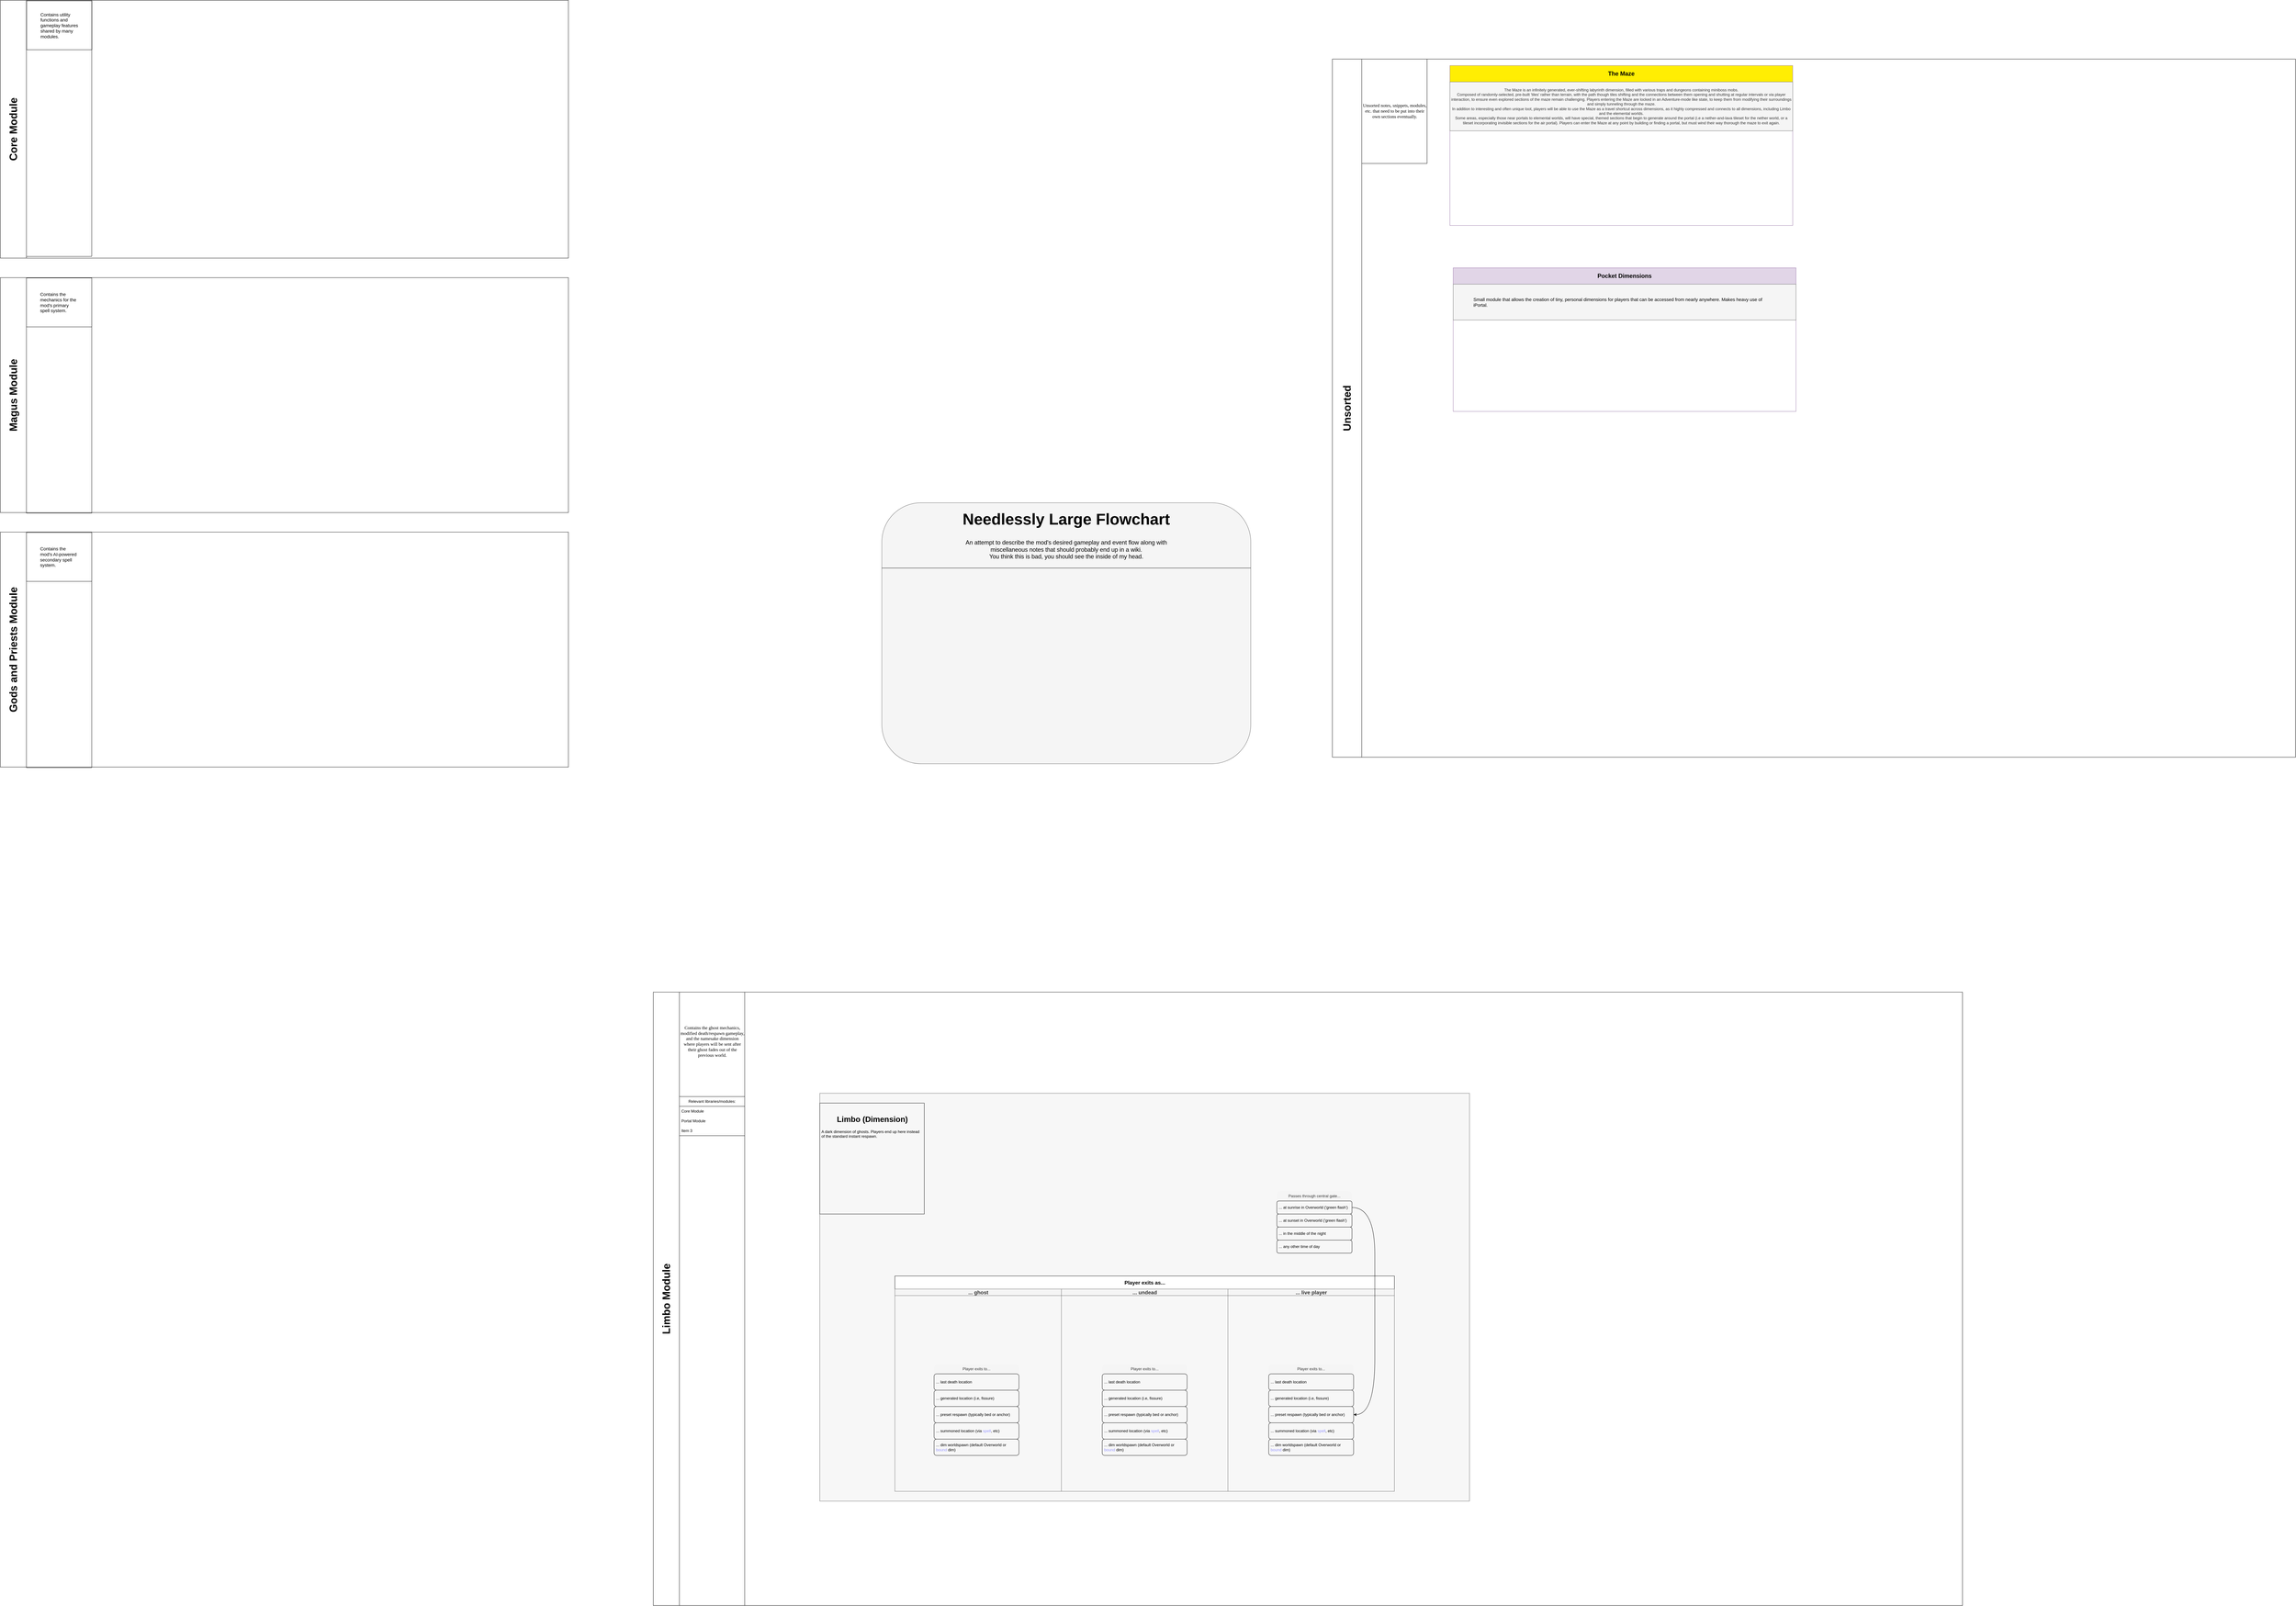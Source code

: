 <mxfile version="24.0.2" type="github">
  <diagram name="Page-1" id="ru8x-6SEYgcmRr3bDYl3">
    <mxGraphModel dx="4563" dy="6198" grid="1" gridSize="10" guides="1" tooltips="1" connect="1" arrows="1" fold="1" page="1" pageScale="1" pageWidth="850" pageHeight="1100" math="0" shadow="0">
      <root>
        <mxCell id="0" />
        <mxCell id="1" parent="0" />
        <mxCell id="hJwXs7jUDwG8n3oh1j8G-1" value="&lt;div style=&quot;font-size: 32px;&quot;&gt;Limbo Module&lt;/div&gt;" style="swimlane;horizontal=0;whiteSpace=wrap;html=1;startSize=80;" vertex="1" parent="1">
          <mxGeometry x="-740" y="-2150" width="4010" height="1880" as="geometry" />
        </mxCell>
        <mxCell id="hJwXs7jUDwG8n3oh1j8G-25" value="" style="rounded=0;whiteSpace=wrap;html=1;fillColor=#f5f5f5;fontColor=#333333;strokeColor=#666666;fillOpacity=80;container=1;" vertex="1" parent="hJwXs7jUDwG8n3oh1j8G-1">
          <mxGeometry x="510" y="310" width="1990" height="1250" as="geometry" />
        </mxCell>
        <mxCell id="r1Zy6kbpca9WmV-mYbv3-1" value="&lt;div style=&quot;font-size: 13px;&quot;&gt;&lt;font style=&quot;font-size: 16px;&quot;&gt;Player exits as...&lt;/font&gt;&lt;/div&gt;" style="swimlane;childLayout=stackLayout;resizeParent=1;resizeParentMax=0;startSize=40;html=1;" parent="hJwXs7jUDwG8n3oh1j8G-25" vertex="1">
          <mxGeometry x="230" y="560" width="1530" height="660" as="geometry" />
        </mxCell>
        <mxCell id="r1Zy6kbpca9WmV-mYbv3-2" value="&lt;div style=&quot;font-size: 13px;&quot;&gt;&lt;font style=&quot;font-size: 16px;&quot;&gt;... ghost&lt;/font&gt;&lt;/div&gt;" style="swimlane;startSize=20;html=1;fillColor=#f5f5f5;fontColor=#333333;strokeColor=#666666;" parent="r1Zy6kbpca9WmV-mYbv3-1" vertex="1">
          <mxGeometry y="40" width="510" height="620" as="geometry" />
        </mxCell>
        <mxCell id="r1Zy6kbpca9WmV-mYbv3-15" value="&lt;div&gt;Player exits to...&lt;/div&gt;" style="swimlane;fontStyle=0;childLayout=stackLayout;horizontal=1;startSize=30;horizontalStack=0;resizeParent=1;resizeParentMax=0;resizeLast=0;collapsible=1;marginBottom=0;whiteSpace=wrap;html=1;rounded=1;glass=0;strokeColor=none;fillColor=#f5f5f5;fontColor=#333333;" parent="r1Zy6kbpca9WmV-mYbv3-2" vertex="1">
          <mxGeometry x="120" y="230" width="260" height="280" as="geometry">
            <mxRectangle x="580" y="230" width="110" height="30" as="alternateBounds" />
          </mxGeometry>
        </mxCell>
        <mxCell id="r1Zy6kbpca9WmV-mYbv3-16" value="... last death location" style="text;align=left;verticalAlign=middle;spacingLeft=4;spacingRight=4;overflow=hidden;points=[[0,0.5],[1,0.5]];portConstraint=eastwest;rotatable=0;whiteSpace=wrap;html=1;rounded=1;comic=0;strokeColor=default;imageWidth=24;imageAspect=1;" parent="r1Zy6kbpca9WmV-mYbv3-15" vertex="1">
          <mxGeometry y="30" width="260" height="50" as="geometry" />
        </mxCell>
        <mxCell id="r1Zy6kbpca9WmV-mYbv3-17" value="&lt;div&gt;... generated location (i.e, fissure)&lt;br&gt;&lt;/div&gt;" style="text;strokeColor=default;fillColor=none;align=left;verticalAlign=middle;spacingLeft=4;spacingRight=4;overflow=hidden;points=[[0,0.5],[1,0.5]];portConstraint=eastwest;rotatable=0;whiteSpace=wrap;html=1;rounded=1;" parent="r1Zy6kbpca9WmV-mYbv3-15" vertex="1">
          <mxGeometry y="80" width="260" height="50" as="geometry" />
        </mxCell>
        <mxCell id="r1Zy6kbpca9WmV-mYbv3-18" value="&lt;div style=&quot;&quot;&gt;... preset respawn &lt;font style=&quot;font-size: 12px;&quot;&gt;(typically bed or anchor)&lt;/font&gt;&lt;/div&gt;" style="text;strokeColor=default;fillColor=none;align=left;verticalAlign=middle;spacingLeft=4;spacingRight=4;overflow=hidden;points=[[0,0.5],[1,0.5]];portConstraint=eastwest;rotatable=0;whiteSpace=wrap;html=1;rounded=1;" parent="r1Zy6kbpca9WmV-mYbv3-15" vertex="1">
          <mxGeometry y="130" width="260" height="50" as="geometry" />
        </mxCell>
        <mxCell id="r1Zy6kbpca9WmV-mYbv3-19" value="&lt;div&gt;... summoned location (via &lt;font color=&quot;#9999ff&quot;&gt;spell&lt;/font&gt;, etc)&lt;br&gt;&lt;/div&gt;" style="text;strokeColor=default;fillColor=none;align=left;verticalAlign=middle;spacingLeft=4;spacingRight=4;overflow=hidden;points=[[0,0.5],[1,0.5]];portConstraint=eastwest;rotatable=0;whiteSpace=wrap;html=1;rounded=1;" parent="r1Zy6kbpca9WmV-mYbv3-15" vertex="1">
          <mxGeometry y="180" width="260" height="50" as="geometry" />
        </mxCell>
        <mxCell id="r1Zy6kbpca9WmV-mYbv3-20" value="&lt;div&gt;... dim worldspawn (default Overworld or &lt;font color=&quot;#9999ff&quot;&gt;bound &lt;/font&gt;dim)&lt;/div&gt;" style="text;strokeColor=default;fillColor=none;align=left;verticalAlign=middle;spacingLeft=4;spacingRight=4;overflow=hidden;points=[[0,0.5],[1,0.5]];portConstraint=eastwest;rotatable=0;whiteSpace=wrap;html=1;rounded=1;" parent="r1Zy6kbpca9WmV-mYbv3-15" vertex="1">
          <mxGeometry y="230" width="260" height="50" as="geometry" />
        </mxCell>
        <mxCell id="r1Zy6kbpca9WmV-mYbv3-3" value="&lt;div style=&quot;font-size: 13px;&quot;&gt;&lt;font style=&quot;font-size: 16px;&quot;&gt;... undead&lt;/font&gt;&lt;/div&gt;" style="swimlane;startSize=20;html=1;fillColor=#f5f5f5;fontColor=#333333;strokeColor=#666666;" parent="r1Zy6kbpca9WmV-mYbv3-1" vertex="1">
          <mxGeometry x="510" y="40" width="510" height="620" as="geometry" />
        </mxCell>
        <mxCell id="r1Zy6kbpca9WmV-mYbv3-21" value="&lt;div&gt;Player exits to...&lt;/div&gt;" style="swimlane;fontStyle=0;childLayout=stackLayout;horizontal=1;startSize=30;horizontalStack=0;resizeParent=1;resizeParentMax=0;resizeLast=0;collapsible=1;marginBottom=0;whiteSpace=wrap;html=1;rounded=1;glass=0;strokeColor=none;fillColor=#f5f5f5;fontColor=#333333;" parent="r1Zy6kbpca9WmV-mYbv3-3" vertex="1">
          <mxGeometry x="125" y="230" width="260" height="280" as="geometry">
            <mxRectangle x="580" y="230" width="110" height="30" as="alternateBounds" />
          </mxGeometry>
        </mxCell>
        <mxCell id="r1Zy6kbpca9WmV-mYbv3-22" value="... last death location" style="text;align=left;verticalAlign=middle;spacingLeft=4;spacingRight=4;overflow=hidden;points=[[0,0.5],[1,0.5]];portConstraint=eastwest;rotatable=0;whiteSpace=wrap;html=1;rounded=1;comic=0;strokeColor=default;imageWidth=24;imageAspect=1;" parent="r1Zy6kbpca9WmV-mYbv3-21" vertex="1">
          <mxGeometry y="30" width="260" height="50" as="geometry" />
        </mxCell>
        <mxCell id="r1Zy6kbpca9WmV-mYbv3-23" value="&lt;div&gt;... generated location (i.e, fissure)&lt;br&gt;&lt;/div&gt;" style="text;strokeColor=default;fillColor=none;align=left;verticalAlign=middle;spacingLeft=4;spacingRight=4;overflow=hidden;points=[[0,0.5],[1,0.5]];portConstraint=eastwest;rotatable=0;whiteSpace=wrap;html=1;rounded=1;" parent="r1Zy6kbpca9WmV-mYbv3-21" vertex="1">
          <mxGeometry y="80" width="260" height="50" as="geometry" />
        </mxCell>
        <mxCell id="r1Zy6kbpca9WmV-mYbv3-24" value="&lt;div style=&quot;&quot;&gt;... preset respawn &lt;font style=&quot;font-size: 12px;&quot;&gt;(typically bed or anchor)&lt;/font&gt;&lt;/div&gt;" style="text;strokeColor=default;fillColor=none;align=left;verticalAlign=middle;spacingLeft=4;spacingRight=4;overflow=hidden;points=[[0,0.5],[1,0.5]];portConstraint=eastwest;rotatable=0;whiteSpace=wrap;html=1;rounded=1;" parent="r1Zy6kbpca9WmV-mYbv3-21" vertex="1">
          <mxGeometry y="130" width="260" height="50" as="geometry" />
        </mxCell>
        <mxCell id="r1Zy6kbpca9WmV-mYbv3-25" value="&lt;div&gt;... summoned location (via &lt;font color=&quot;#9999ff&quot;&gt;spell&lt;/font&gt;, etc)&lt;br&gt;&lt;/div&gt;" style="text;strokeColor=default;fillColor=none;align=left;verticalAlign=middle;spacingLeft=4;spacingRight=4;overflow=hidden;points=[[0,0.5],[1,0.5]];portConstraint=eastwest;rotatable=0;whiteSpace=wrap;html=1;rounded=1;" parent="r1Zy6kbpca9WmV-mYbv3-21" vertex="1">
          <mxGeometry y="180" width="260" height="50" as="geometry" />
        </mxCell>
        <mxCell id="r1Zy6kbpca9WmV-mYbv3-26" value="&lt;div&gt;... dim worldspawn (default Overworld or &lt;font color=&quot;#9999ff&quot;&gt;bound &lt;/font&gt;dim)&lt;/div&gt;" style="text;strokeColor=default;fillColor=none;align=left;verticalAlign=middle;spacingLeft=4;spacingRight=4;overflow=hidden;points=[[0,0.5],[1,0.5]];portConstraint=eastwest;rotatable=0;whiteSpace=wrap;html=1;rounded=1;" parent="r1Zy6kbpca9WmV-mYbv3-21" vertex="1">
          <mxGeometry y="230" width="260" height="50" as="geometry" />
        </mxCell>
        <mxCell id="r1Zy6kbpca9WmV-mYbv3-4" value="&lt;div style=&quot;font-size: 13px;&quot;&gt;&lt;font style=&quot;font-size: 16px;&quot;&gt;... live player&lt;/font&gt;&lt;/div&gt;" style="swimlane;startSize=20;html=1;fillColor=#f5f5f5;fontColor=#333333;strokeColor=#666666;" parent="r1Zy6kbpca9WmV-mYbv3-1" vertex="1">
          <mxGeometry x="1020" y="40" width="510" height="620" as="geometry" />
        </mxCell>
        <mxCell id="r1Zy6kbpca9WmV-mYbv3-27" value="&lt;div&gt;Player exits to...&lt;/div&gt;" style="swimlane;fontStyle=0;childLayout=stackLayout;horizontal=1;startSize=30;horizontalStack=0;resizeParent=1;resizeParentMax=0;resizeLast=0;collapsible=1;marginBottom=0;whiteSpace=wrap;html=1;rounded=1;glass=0;strokeColor=none;fillColor=#f5f5f5;fontColor=#333333;" parent="r1Zy6kbpca9WmV-mYbv3-4" vertex="1">
          <mxGeometry x="125" y="230" width="260" height="280" as="geometry">
            <mxRectangle x="580" y="230" width="110" height="30" as="alternateBounds" />
          </mxGeometry>
        </mxCell>
        <mxCell id="r1Zy6kbpca9WmV-mYbv3-28" value="... last death location" style="text;align=left;verticalAlign=middle;spacingLeft=4;spacingRight=4;overflow=hidden;points=[[0,0.5],[1,0.5]];portConstraint=eastwest;rotatable=0;whiteSpace=wrap;html=1;rounded=1;comic=0;strokeColor=default;imageWidth=24;imageAspect=1;" parent="r1Zy6kbpca9WmV-mYbv3-27" vertex="1">
          <mxGeometry y="30" width="260" height="50" as="geometry" />
        </mxCell>
        <mxCell id="r1Zy6kbpca9WmV-mYbv3-29" value="&lt;div&gt;... generated location (i.e, fissure)&lt;br&gt;&lt;/div&gt;" style="text;strokeColor=default;fillColor=none;align=left;verticalAlign=middle;spacingLeft=4;spacingRight=4;overflow=hidden;points=[[0,0.5],[1,0.5]];portConstraint=eastwest;rotatable=0;whiteSpace=wrap;html=1;rounded=1;" parent="r1Zy6kbpca9WmV-mYbv3-27" vertex="1">
          <mxGeometry y="80" width="260" height="50" as="geometry" />
        </mxCell>
        <mxCell id="r1Zy6kbpca9WmV-mYbv3-30" value="&lt;div style=&quot;&quot;&gt;... preset respawn &lt;font style=&quot;font-size: 12px;&quot;&gt;(typically bed or anchor)&lt;/font&gt;&lt;/div&gt;" style="text;strokeColor=default;fillColor=none;align=left;verticalAlign=middle;spacingLeft=4;spacingRight=4;overflow=hidden;points=[[0,0.5],[1,0.5]];portConstraint=eastwest;rotatable=0;whiteSpace=wrap;html=1;rounded=1;" parent="r1Zy6kbpca9WmV-mYbv3-27" vertex="1">
          <mxGeometry y="130" width="260" height="50" as="geometry" />
        </mxCell>
        <mxCell id="r1Zy6kbpca9WmV-mYbv3-31" value="&lt;div&gt;... summoned location (via &lt;font color=&quot;#9999ff&quot;&gt;spell&lt;/font&gt;, etc)&lt;br&gt;&lt;/div&gt;" style="text;strokeColor=default;fillColor=none;align=left;verticalAlign=middle;spacingLeft=4;spacingRight=4;overflow=hidden;points=[[0,0.5],[1,0.5]];portConstraint=eastwest;rotatable=0;whiteSpace=wrap;html=1;rounded=1;" parent="r1Zy6kbpca9WmV-mYbv3-27" vertex="1">
          <mxGeometry y="180" width="260" height="50" as="geometry" />
        </mxCell>
        <mxCell id="r1Zy6kbpca9WmV-mYbv3-32" value="&lt;div&gt;... dim worldspawn (default Overworld or &lt;font color=&quot;#9999ff&quot;&gt;bound &lt;/font&gt;dim)&lt;/div&gt;" style="text;strokeColor=default;fillColor=none;align=left;verticalAlign=middle;spacingLeft=4;spacingRight=4;overflow=hidden;points=[[0,0.5],[1,0.5]];portConstraint=eastwest;rotatable=0;whiteSpace=wrap;html=1;rounded=1;" parent="r1Zy6kbpca9WmV-mYbv3-27" vertex="1">
          <mxGeometry y="230" width="260" height="50" as="geometry" />
        </mxCell>
        <mxCell id="r1Zy6kbpca9WmV-mYbv3-40" value="Passes through central gate..." style="swimlane;fontStyle=0;childLayout=stackLayout;horizontal=1;startSize=30;horizontalStack=0;resizeParent=1;resizeParentMax=0;resizeLast=0;collapsible=1;marginBottom=0;whiteSpace=wrap;html=1;rounded=1;strokeColor=none;fillColor=#f5f5f5;fontColor=#333333;" parent="hJwXs7jUDwG8n3oh1j8G-25" vertex="1">
          <mxGeometry x="1400" y="300" width="230" height="190" as="geometry" />
        </mxCell>
        <mxCell id="NXboeLwOr5gCQjajVLQA-1" value="&lt;div&gt;... at sunrise in Overworld (&#39;green flash&#39;)&lt;/div&gt;" style="text;strokeColor=default;fillColor=none;align=left;verticalAlign=middle;spacingLeft=4;spacingRight=4;overflow=hidden;points=[[0,0.5],[1,0.5]];portConstraint=eastwest;rotatable=0;whiteSpace=wrap;html=1;rounded=1;" parent="r1Zy6kbpca9WmV-mYbv3-40" vertex="1">
          <mxGeometry y="30" width="230" height="40" as="geometry" />
        </mxCell>
        <mxCell id="r1Zy6kbpca9WmV-mYbv3-41" value="... at sunset in Overworld (&#39;green flash&#39;)" style="text;strokeColor=default;fillColor=none;align=left;verticalAlign=middle;spacingLeft=4;spacingRight=4;overflow=hidden;points=[[0,0.5],[1,0.5]];portConstraint=eastwest;rotatable=0;whiteSpace=wrap;html=1;rounded=1;" parent="r1Zy6kbpca9WmV-mYbv3-40" vertex="1">
          <mxGeometry y="70" width="230" height="40" as="geometry" />
        </mxCell>
        <mxCell id="r1Zy6kbpca9WmV-mYbv3-43" value="... in the middle of the night" style="text;strokeColor=default;fillColor=none;align=left;verticalAlign=middle;spacingLeft=4;spacingRight=4;overflow=hidden;points=[[0,0.5],[1,0.5]];portConstraint=eastwest;rotatable=0;whiteSpace=wrap;html=1;rounded=1;" parent="r1Zy6kbpca9WmV-mYbv3-40" vertex="1">
          <mxGeometry y="110" width="230" height="40" as="geometry" />
        </mxCell>
        <mxCell id="r1Zy6kbpca9WmV-mYbv3-42" value="... any other time of day" style="text;strokeColor=default;fillColor=none;align=left;verticalAlign=middle;spacingLeft=4;spacingRight=4;overflow=hidden;points=[[0,0.5],[1,0.5]];portConstraint=eastwest;rotatable=0;whiteSpace=wrap;html=1;rounded=1;" parent="r1Zy6kbpca9WmV-mYbv3-40" vertex="1">
          <mxGeometry y="150" width="230" height="40" as="geometry" />
        </mxCell>
        <mxCell id="NXboeLwOr5gCQjajVLQA-3" value="" style="curved=1;endArrow=classic;html=1;rounded=0;exitX=1;exitY=0.5;exitDx=0;exitDy=0;entryX=1;entryY=0.5;entryDx=0;entryDy=0;" parent="hJwXs7jUDwG8n3oh1j8G-25" source="NXboeLwOr5gCQjajVLQA-1" target="r1Zy6kbpca9WmV-mYbv3-30" edge="1">
          <mxGeometry width="50" height="50" relative="1" as="geometry">
            <mxPoint x="1720" y="360" as="sourcePoint" />
            <mxPoint x="1670" y="410" as="targetPoint" />
            <Array as="points">
              <mxPoint x="1700" y="350" />
              <mxPoint x="1700" y="640" />
              <mxPoint x="1700" y="985" />
            </Array>
          </mxGeometry>
        </mxCell>
        <mxCell id="hJwXs7jUDwG8n3oh1j8G-27" value="" style="swimlane;startSize=0;rounded=0;" vertex="1" parent="hJwXs7jUDwG8n3oh1j8G-25">
          <mxGeometry y="30" width="320" height="340" as="geometry" />
        </mxCell>
        <mxCell id="hJwXs7jUDwG8n3oh1j8G-5" value="&lt;h1 align=&quot;center&quot;&gt;Limbo (Dimension)&lt;br&gt;&lt;/h1&gt;&lt;p&gt;A dark dimension of ghosts. Players end up here instead of the standard instant respawn.&lt;br&gt;&lt;/p&gt;" style="text;html=1;spacing=5;spacingTop=-20;whiteSpace=wrap;overflow=hidden;rounded=0;fillColor=none;fillStyle=auto;" vertex="1" parent="hJwXs7jUDwG8n3oh1j8G-27">
          <mxGeometry y="30" width="320" height="310" as="geometry" />
        </mxCell>
        <mxCell id="hJwXs7jUDwG8n3oh1j8G-29" value="" style="swimlane;startSize=0;rotation=90;" vertex="1" parent="hJwXs7jUDwG8n3oh1j8G-1">
          <mxGeometry x="-760" y="840" width="1880" height="200" as="geometry" />
        </mxCell>
        <mxCell id="hJwXs7jUDwG8n3oh1j8G-30" value="&lt;div align=&quot;center&quot;&gt;&lt;font face=&quot;Lucida Console&quot; style=&quot;font-size: 14px;&quot;&gt;Contains the ghost mechanics, modified death/respawn gameplay, and the namesake dimension where players will be sent after their ghost fades out of the previous world.&lt;/font&gt;&lt;/div&gt;&lt;div align=&quot;center&quot;&gt;&lt;font face=&quot;Lucida Console&quot; style=&quot;font-size: 14px;&quot;&gt;&lt;br&gt;&lt;/font&gt;&lt;/div&gt;" style="text;html=1;align=left;verticalAlign=middle;whiteSpace=wrap;rounded=0;strokeColor=default;" vertex="1" parent="hJwXs7jUDwG8n3oh1j8G-29">
          <mxGeometry x="840" y="-840" width="200" height="320" as="geometry" />
        </mxCell>
        <mxCell id="hJwXs7jUDwG8n3oh1j8G-73" value="Relevant libraries/modules:" style="swimlane;fontStyle=0;childLayout=stackLayout;horizontal=1;startSize=30;horizontalStack=0;resizeParent=1;resizeParentMax=0;resizeLast=0;collapsible=1;marginBottom=0;whiteSpace=wrap;html=1;" vertex="1" parent="hJwXs7jUDwG8n3oh1j8G-1">
          <mxGeometry x="80" y="320" width="200" height="120" as="geometry" />
        </mxCell>
        <mxCell id="hJwXs7jUDwG8n3oh1j8G-74" value="&lt;div&gt;Core Module&lt;/div&gt;" style="text;strokeColor=none;fillColor=none;align=left;verticalAlign=middle;spacingLeft=4;spacingRight=4;overflow=hidden;points=[[0,0.5],[1,0.5]];portConstraint=eastwest;rotatable=0;whiteSpace=wrap;html=1;" vertex="1" parent="hJwXs7jUDwG8n3oh1j8G-73">
          <mxGeometry y="30" width="200" height="30" as="geometry" />
        </mxCell>
        <mxCell id="hJwXs7jUDwG8n3oh1j8G-75" value="&lt;div&gt;Portal Module&lt;/div&gt;" style="text;strokeColor=none;fillColor=none;align=left;verticalAlign=middle;spacingLeft=4;spacingRight=4;overflow=hidden;points=[[0,0.5],[1,0.5]];portConstraint=eastwest;rotatable=0;whiteSpace=wrap;html=1;" vertex="1" parent="hJwXs7jUDwG8n3oh1j8G-73">
          <mxGeometry y="60" width="200" height="30" as="geometry" />
        </mxCell>
        <mxCell id="hJwXs7jUDwG8n3oh1j8G-76" value="Item 3" style="text;strokeColor=none;fillColor=none;align=left;verticalAlign=middle;spacingLeft=4;spacingRight=4;overflow=hidden;points=[[0,0.5],[1,0.5]];portConstraint=eastwest;rotatable=0;whiteSpace=wrap;html=1;" vertex="1" parent="hJwXs7jUDwG8n3oh1j8G-73">
          <mxGeometry y="90" width="200" height="30" as="geometry" />
        </mxCell>
        <mxCell id="hJwXs7jUDwG8n3oh1j8G-14" value="" style="rounded=1;whiteSpace=wrap;html=1;container=0;fillColor=#f5f5f5;strokeColor=#666666;fontColor=#333333;" vertex="1" parent="1">
          <mxGeometry x="-40" y="-3650" width="1130" height="800" as="geometry" />
        </mxCell>
        <mxCell id="hJwXs7jUDwG8n3oh1j8G-7" value="&lt;h1 style=&quot;font-size: 48px;&quot; align=&quot;center&quot;&gt;Needlessly Large Flowchart&lt;br&gt;&lt;/h1&gt;&lt;p style=&quot;font-size: 18px;&quot; align=&quot;center&quot;&gt;An attempt to describe the mod&#39;s desired gameplay and event flow along with miscellaneous notes that should probably end up in a wiki.&lt;br&gt;You think this is bad, you should see the inside of my head.&lt;br&gt;&lt;/p&gt;" style="text;html=1;spacing=5;spacingTop=-20;whiteSpace=wrap;overflow=hidden;rounded=0;align=center;fillColor=none;" vertex="1" parent="1">
          <mxGeometry x="170" y="-3650" width="710" height="190" as="geometry" />
        </mxCell>
        <mxCell id="hJwXs7jUDwG8n3oh1j8G-16" value="" style="endArrow=none;html=1;rounded=0;exitX=0;exitY=0.25;exitDx=0;exitDy=0;entryX=1;entryY=0.25;entryDx=0;entryDy=0;" edge="1" parent="1" source="hJwXs7jUDwG8n3oh1j8G-14" target="hJwXs7jUDwG8n3oh1j8G-14">
          <mxGeometry width="50" height="50" relative="1" as="geometry">
            <mxPoint x="520" y="-3120" as="sourcePoint" />
            <mxPoint x="570" y="-3170" as="targetPoint" />
          </mxGeometry>
        </mxCell>
        <mxCell id="hJwXs7jUDwG8n3oh1j8G-17" value="&lt;font style=&quot;font-size: 32px;&quot;&gt;Unsorted&lt;/font&gt;" style="swimlane;horizontal=0;whiteSpace=wrap;html=1;startSize=90;" vertex="1" parent="1">
          <mxGeometry x="1340" y="-5010" width="2950" height="2140" as="geometry" />
        </mxCell>
        <mxCell id="hJwXs7jUDwG8n3oh1j8G-67" value="&lt;div style=&quot;font-size: 18px;&quot;&gt;&lt;font style=&quot;font-size: 18px;&quot;&gt;The Maze&lt;br&gt;&lt;/font&gt;&lt;/div&gt;" style="swimlane;whiteSpace=wrap;html=1;startSize=50;fillColor=#FFEE03;strokeColor=#9673a6;" vertex="1" parent="hJwXs7jUDwG8n3oh1j8G-17">
          <mxGeometry x="360" y="20" width="1050" height="490" as="geometry" />
        </mxCell>
        <mxCell id="hJwXs7jUDwG8n3oh1j8G-68" value="&lt;div&gt;The Maze is an infinitely generated, ever-shifting labyrinth dimension, filled with various traps and dungeons containing miniboss mobs. &lt;/div&gt;&lt;div&gt;Composed of randomly-selected, pre-built &#39;tiles&#39; rather than terrain, with the path though tiles shifting and the connections between them opening and shutting at regular intervals or via player interaction, to ensure even explored sections of the maze remain challenging. Players entering the Maze are locked in an Adventure-mode like state, to keep them from modifying their surroundings and simply tunneling through the maze.&lt;br&gt;In addition to interesting and often unique loot, players will be able to use the Maze as a travel shortcut across dimensions, as it highly compressed and connects to all dimensions, including Limbo and the elemental worlds.&lt;br&gt;Some areas, especially those near portals to elemental worlds, will have special, themed sections that begin to generate around the portal (i.e a nether-and-lava tileset for the nether world, or a tileset incorporating invisible sections for the air portal). Players can enter the Maze at any point by building or finding a portal, but must wind their way thorough the maze to exit again.&lt;br&gt;&lt;/div&gt;" style="rounded=0;whiteSpace=wrap;html=1;fillColor=#f5f5f5;fontColor=#333333;strokeColor=#666666;container=1;" vertex="1" parent="hJwXs7jUDwG8n3oh1j8G-67">
          <mxGeometry y="50" width="1050" height="150" as="geometry" />
        </mxCell>
        <mxCell id="hJwXs7jUDwG8n3oh1j8G-81" value="&lt;div align=&quot;center&quot;&gt;&lt;font face=&quot;Lucida Console&quot; style=&quot;font-size: 14px;&quot;&gt;Unsorted notes, snippets, modules, etc. that need to be put into their own sections eventually.&lt;br&gt;&lt;/font&gt;&lt;/div&gt;" style="text;html=1;align=left;verticalAlign=middle;whiteSpace=wrap;rounded=0;strokeColor=default;" vertex="1" parent="hJwXs7jUDwG8n3oh1j8G-17">
          <mxGeometry x="90" width="200" height="320" as="geometry" />
        </mxCell>
        <mxCell id="hJwXs7jUDwG8n3oh1j8G-18" value="&lt;div style=&quot;font-size: 18px;&quot;&gt;&lt;font style=&quot;font-size: 18px;&quot;&gt;Pocket Dimensions&lt;/font&gt;&lt;/div&gt;" style="swimlane;whiteSpace=wrap;html=1;startSize=50;fillColor=#e1d5e7;strokeColor=#9673a6;" vertex="1" parent="1">
          <mxGeometry x="1710" y="-4370" width="1050" height="440" as="geometry" />
        </mxCell>
        <mxCell id="hJwXs7jUDwG8n3oh1j8G-19" value="" style="rounded=0;whiteSpace=wrap;html=1;fillColor=#f5f5f5;fontColor=#333333;strokeColor=#666666;container=1;" vertex="1" parent="hJwXs7jUDwG8n3oh1j8G-18">
          <mxGeometry y="50" width="1050" height="110" as="geometry" />
        </mxCell>
        <mxCell id="hJwXs7jUDwG8n3oh1j8G-20" value="&lt;blockquote&gt;&lt;div align=&quot;left&quot;&gt;&lt;font style=&quot;font-size: 14px;&quot;&gt;Small module that allows the creation of tiny, personal dimensions for players that can be accessed from nearly anywhere. Makes heavy use of iPortal.&lt;br&gt;&lt;/font&gt;&lt;/div&gt;&lt;/blockquote&gt;" style="text;html=1;align=left;verticalAlign=middle;whiteSpace=wrap;rounded=0;" vertex="1" parent="1">
          <mxGeometry x="1730" y="-4320" width="1010" height="110" as="geometry" />
        </mxCell>
        <mxCell id="hJwXs7jUDwG8n3oh1j8G-32" value="&lt;div style=&quot;font-size: 32px;&quot;&gt;Magus Module&lt;/div&gt;" style="swimlane;horizontal=0;whiteSpace=wrap;html=1;startSize=80;" vertex="1" parent="1">
          <mxGeometry x="-2740" y="-4340" width="1740" height="720" as="geometry" />
        </mxCell>
        <mxCell id="hJwXs7jUDwG8n3oh1j8G-64" value="" style="swimlane;startSize=0;rotation=90;" vertex="1" parent="hJwXs7jUDwG8n3oh1j8G-32">
          <mxGeometry x="-180.93" y="260.94" width="721.87" height="200" as="geometry" />
        </mxCell>
        <mxCell id="hJwXs7jUDwG8n3oh1j8G-65" value="&lt;blockquote&gt;&lt;div align=&quot;left&quot;&gt;&lt;font style=&quot;font-size: 14px;&quot;&gt;Contains the mechanics for the mod&#39;s primary spell system.&lt;br&gt;&lt;/font&gt;&lt;/div&gt;&lt;/blockquote&gt;" style="text;html=1;align=left;verticalAlign=middle;whiteSpace=wrap;rounded=0;strokeColor=default;" vertex="1" parent="hJwXs7jUDwG8n3oh1j8G-64">
          <mxGeometry x="261" y="-260" width="200" height="150" as="geometry" />
        </mxCell>
        <mxCell id="hJwXs7jUDwG8n3oh1j8G-69" value="&lt;div style=&quot;font-size: 32px;&quot;&gt;Core Module&lt;/div&gt;" style="swimlane;horizontal=0;whiteSpace=wrap;html=1;startSize=80;" vertex="1" parent="1">
          <mxGeometry x="-2740" y="-5190" width="1740" height="790" as="geometry" />
        </mxCell>
        <mxCell id="hJwXs7jUDwG8n3oh1j8G-70" value="" style="swimlane;startSize=0;rotation=90;" vertex="1" parent="hJwXs7jUDwG8n3oh1j8G-69">
          <mxGeometry x="-212.5" y="292.5" width="785" height="200" as="geometry" />
        </mxCell>
        <mxCell id="hJwXs7jUDwG8n3oh1j8G-71" value="&lt;blockquote&gt;&lt;div align=&quot;left&quot;&gt;&lt;font style=&quot;font-size: 14px;&quot;&gt;Contains utility functions and gameplay features shared by many modules.&lt;br&gt;&lt;/font&gt;&lt;/div&gt;&lt;/blockquote&gt;" style="text;html=1;align=left;verticalAlign=middle;whiteSpace=wrap;rounded=0;strokeColor=default;" vertex="1" parent="hJwXs7jUDwG8n3oh1j8G-70">
          <mxGeometry x="293" y="-291" width="200" height="150" as="geometry" />
        </mxCell>
        <mxCell id="hJwXs7jUDwG8n3oh1j8G-78" value="&lt;div style=&quot;font-size: 32px;&quot;&gt;Gods and Priests Module&lt;br&gt;&lt;/div&gt;" style="swimlane;horizontal=0;whiteSpace=wrap;html=1;startSize=80;" vertex="1" parent="1">
          <mxGeometry x="-2740" y="-3560" width="1740" height="720" as="geometry" />
        </mxCell>
        <mxCell id="hJwXs7jUDwG8n3oh1j8G-79" value="" style="swimlane;startSize=0;rotation=90;" vertex="1" parent="hJwXs7jUDwG8n3oh1j8G-78">
          <mxGeometry x="-180.93" y="260.94" width="721.87" height="200" as="geometry" />
        </mxCell>
        <mxCell id="hJwXs7jUDwG8n3oh1j8G-80" value="&lt;blockquote&gt;&lt;div align=&quot;left&quot;&gt;&lt;font style=&quot;font-size: 14px;&quot;&gt;Contains the mod&#39;s AI-powered secondary spell system.&lt;br&gt;&lt;/font&gt;&lt;/div&gt;&lt;/blockquote&gt;" style="text;html=1;align=left;verticalAlign=middle;whiteSpace=wrap;rounded=0;strokeColor=default;" vertex="1" parent="hJwXs7jUDwG8n3oh1j8G-79">
          <mxGeometry x="261" y="-260" width="200" height="150" as="geometry" />
        </mxCell>
      </root>
    </mxGraphModel>
  </diagram>
</mxfile>
